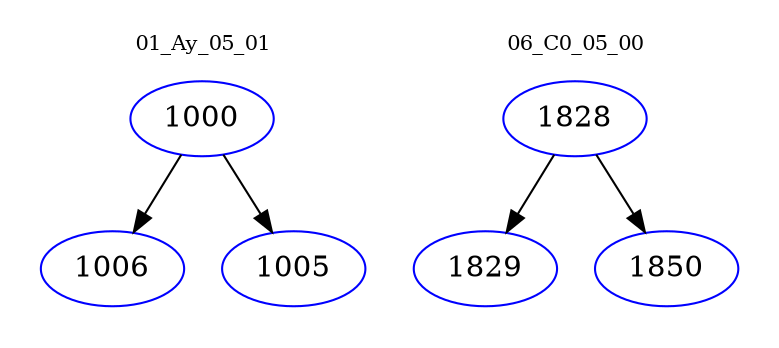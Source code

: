digraph{
subgraph cluster_0 {
color = white
label = "01_Ay_05_01";
fontsize=10;
T0_1000 [label="1000", color="blue"]
T0_1000 -> T0_1006 [color="black"]
T0_1006 [label="1006", color="blue"]
T0_1000 -> T0_1005 [color="black"]
T0_1005 [label="1005", color="blue"]
}
subgraph cluster_1 {
color = white
label = "06_C0_05_00";
fontsize=10;
T1_1828 [label="1828", color="blue"]
T1_1828 -> T1_1829 [color="black"]
T1_1829 [label="1829", color="blue"]
T1_1828 -> T1_1850 [color="black"]
T1_1850 [label="1850", color="blue"]
}
}
